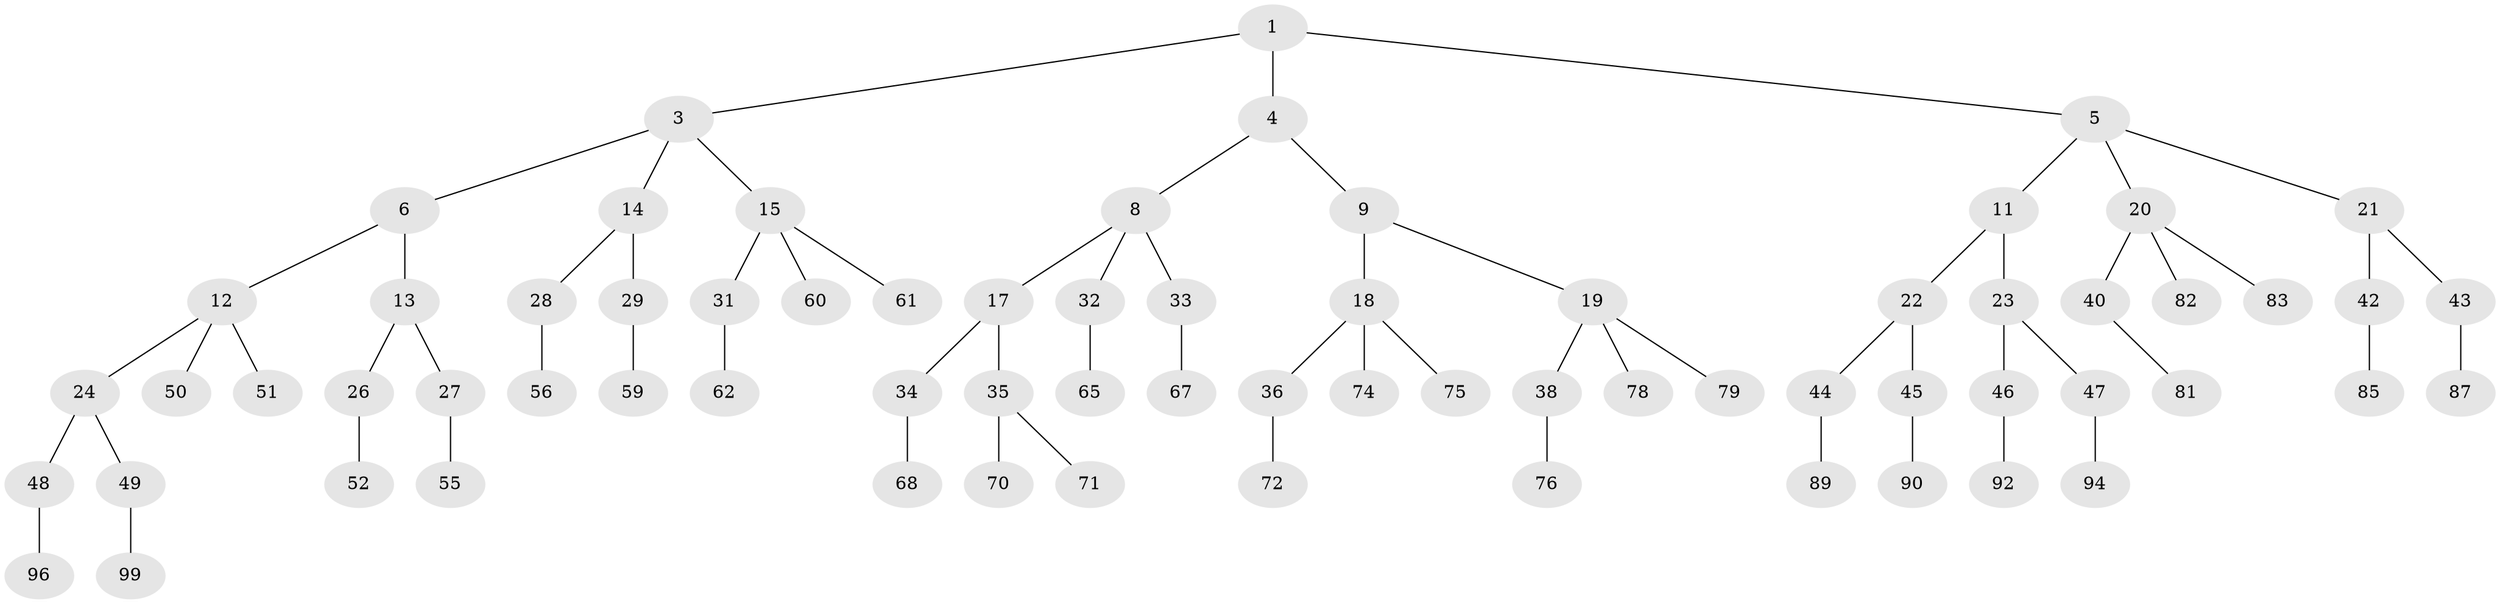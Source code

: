 // original degree distribution, {2: 0.02, 3: 0.48, 1: 0.5}
// Generated by graph-tools (version 1.1) at 2025/38/02/21/25 10:38:56]
// undirected, 71 vertices, 70 edges
graph export_dot {
graph [start="1"]
  node [color=gray90,style=filled];
  1 [super="+2"];
  3 [latent=1,super="+7"];
  4 [latent=0.5];
  5 [latent=0.5,super="+10"];
  6 [latent=0.5];
  8 [latent=0.333333,super="+16"];
  9 [latent=0.333333];
  11 [latent=0.333333];
  12 [latent=0.333333,super="+25"];
  13 [latent=0.333333];
  14 [latent=0.333333];
  15 [latent=0.333333,super="+30"];
  17 [latent=0.25];
  18 [latent=0.25,super="+37"];
  19 [latent=0.25,super="+39"];
  20 [latent=0.25,super="+41"];
  21 [latent=0.25];
  22 [latent=0.25];
  23 [latent=0.25];
  24 [latent=0.25];
  26 [latent=0.25,super="+53"];
  27 [latent=0.25,super="+54"];
  28 [latent=0.25,super="+57"];
  29 [latent=0.25,super="+58"];
  31 [latent=0.25,super="+63"];
  32 [latent=0.2,super="+64"];
  33 [latent=0.2,super="+66"];
  34 [latent=0.2,super="+69"];
  35 [latent=0.2];
  36 [latent=0.2,super="+73"];
  38 [latent=0.2,super="+77"];
  40 [latent=0.2,super="+80"];
  42 [latent=0.2,super="+84"];
  43 [latent=0.2,super="+86"];
  44 [latent=0.2,super="+88"];
  45 [latent=0.2,super="+91"];
  46 [latent=0.2,super="+93"];
  47 [latent=0.2,super="+95"];
  48 [latent=0.2,super="+97"];
  49 [latent=0.2,super="+98"];
  50 [latent=0.2,super="+100"];
  51 [latent=0.2];
  52 [latent=0.2];
  55 [latent=0.2];
  56 [latent=0.2];
  59 [latent=0.2];
  60 [latent=0.2];
  61 [latent=0.2];
  62 [latent=0.2];
  65 [latent=0.166667];
  67 [latent=0.166667];
  68 [latent=0.166667];
  70 [latent=0.166667];
  71 [latent=0.166667];
  72 [latent=0.166667];
  74 [latent=0.166667];
  75 [latent=0.166667];
  76 [latent=0.166667];
  78 [latent=0.166667];
  79 [latent=0.166667];
  81 [latent=0.166667];
  82 [latent=0.166667];
  83 [latent=0.166667];
  85 [latent=0.166667];
  87 [latent=0.166667];
  89 [latent=0.166667];
  90 [latent=0.166667];
  92 [latent=0.166667];
  94 [latent=0.166667];
  96 [latent=0.166667];
  99 [latent=0.166667];
  1 -- 3;
  1 -- 4;
  1 -- 5;
  3 -- 6;
  3 -- 14;
  3 -- 15;
  4 -- 8;
  4 -- 9;
  5 -- 11;
  5 -- 21;
  5 -- 20;
  6 -- 12;
  6 -- 13;
  8 -- 17;
  8 -- 33;
  8 -- 32;
  9 -- 18;
  9 -- 19;
  11 -- 22;
  11 -- 23;
  12 -- 24;
  12 -- 50;
  12 -- 51;
  13 -- 26;
  13 -- 27;
  14 -- 28;
  14 -- 29;
  15 -- 31;
  15 -- 60;
  15 -- 61;
  17 -- 34;
  17 -- 35;
  18 -- 36;
  18 -- 75;
  18 -- 74;
  19 -- 38;
  19 -- 78;
  19 -- 79;
  20 -- 40;
  20 -- 82;
  20 -- 83;
  21 -- 42;
  21 -- 43;
  22 -- 44;
  22 -- 45;
  23 -- 46;
  23 -- 47;
  24 -- 48;
  24 -- 49;
  26 -- 52;
  27 -- 55;
  28 -- 56;
  29 -- 59;
  31 -- 62;
  32 -- 65;
  33 -- 67;
  34 -- 68;
  35 -- 70;
  35 -- 71;
  36 -- 72;
  38 -- 76;
  40 -- 81;
  42 -- 85;
  43 -- 87;
  44 -- 89;
  45 -- 90;
  46 -- 92;
  47 -- 94;
  48 -- 96;
  49 -- 99;
}
